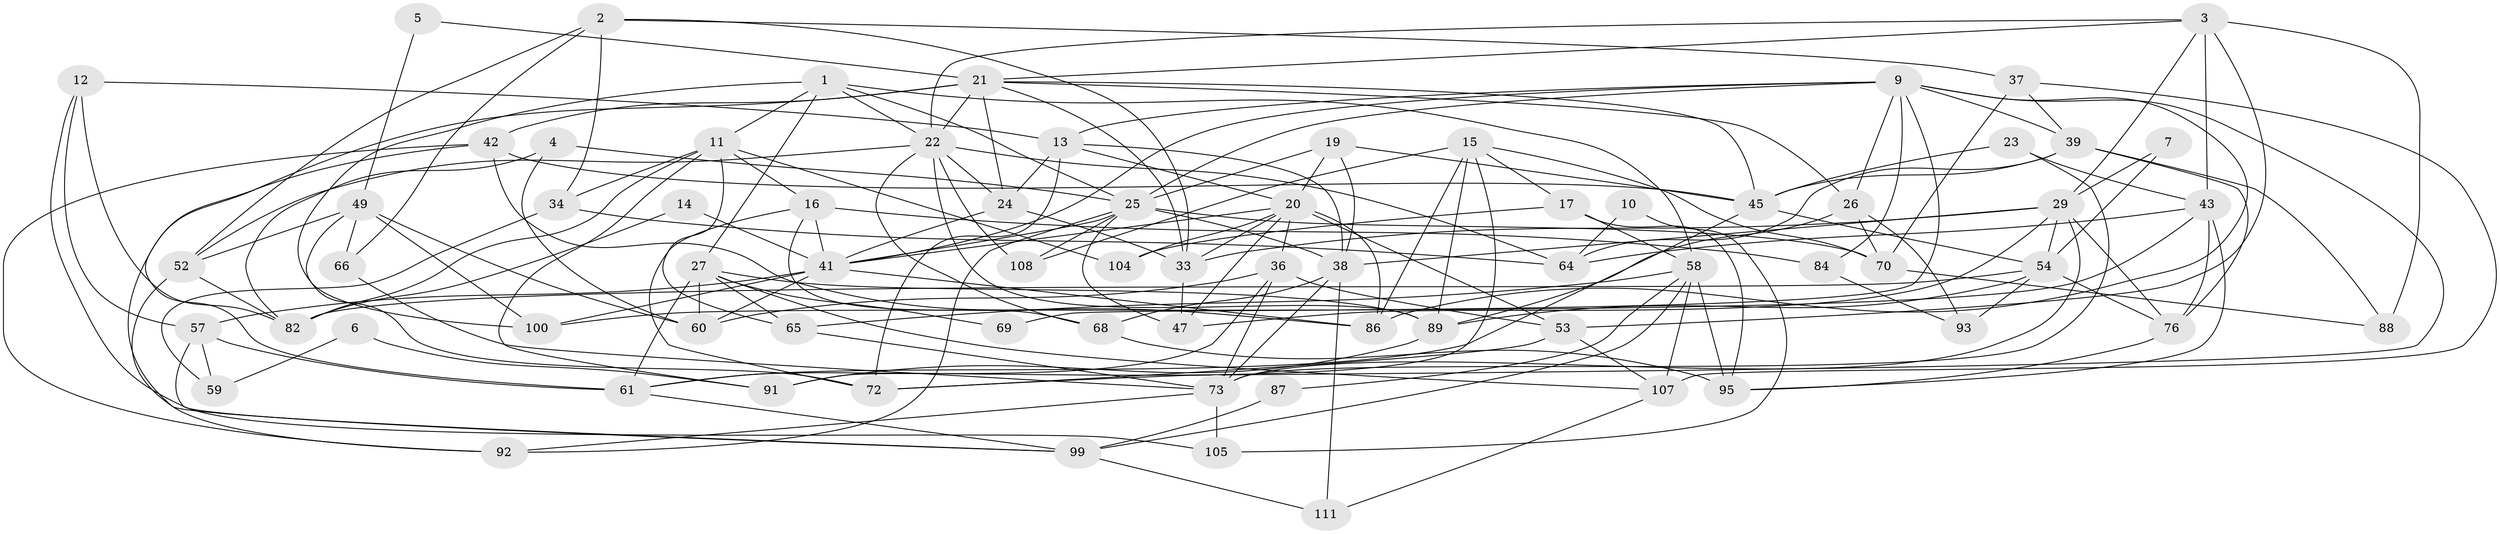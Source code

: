 // original degree distribution, {2: 0.125, 5: 0.25, 3: 0.2857142857142857, 6: 0.08928571428571429, 4: 0.21428571428571427, 7: 0.03571428571428571}
// Generated by graph-tools (version 1.1) at 2025/41/03/06/25 10:41:54]
// undirected, 72 vertices, 181 edges
graph export_dot {
graph [start="1"]
  node [color=gray90,style=filled];
  1 [super="+8"];
  2;
  3 [super="+44"];
  4 [super="+50"];
  5;
  6;
  7;
  9 [super="+98"];
  10;
  11 [super="+101"];
  12;
  13 [super="+35"];
  14;
  15 [super="+112"];
  16 [super="+18"];
  17;
  19 [super="+30"];
  20 [super="+74"];
  21 [super="+83"];
  22 [super="+28"];
  23;
  24 [super="+78"];
  25 [super="+32"];
  26;
  27 [super="+31"];
  29 [super="+85"];
  33 [super="+51"];
  34;
  36 [super="+96"];
  37;
  38 [super="+40"];
  39 [super="+62"];
  41 [super="+81"];
  42 [super="+48"];
  43 [super="+46"];
  45 [super="+55"];
  47 [super="+77"];
  49 [super="+75"];
  52 [super="+71"];
  53 [super="+56"];
  54 [super="+67"];
  57 [super="+94"];
  58 [super="+79"];
  59;
  60;
  61 [super="+63"];
  64 [super="+102"];
  65;
  66;
  68;
  69;
  70 [super="+90"];
  72;
  73 [super="+80"];
  76 [super="+109"];
  82 [super="+97"];
  84;
  86 [super="+110"];
  87;
  88;
  89;
  91;
  92;
  93;
  95 [super="+103"];
  99 [super="+106"];
  100;
  104;
  105;
  107;
  108;
  111;
  1 -- 58;
  1 -- 100;
  1 -- 22;
  1 -- 27;
  1 -- 25;
  1 -- 11;
  2 -- 33;
  2 -- 34;
  2 -- 37;
  2 -- 66;
  2 -- 52;
  3 -- 21;
  3 -- 43;
  3 -- 22;
  3 -- 53;
  3 -- 88;
  3 -- 29;
  4 -- 60;
  4 -- 82;
  4 -- 25;
  5 -- 21;
  5 -- 49;
  6 -- 91;
  6 -- 59;
  7 -- 29;
  7 -- 54;
  9 -- 26;
  9 -- 13;
  9 -- 39;
  9 -- 72;
  9 -- 84;
  9 -- 69;
  9 -- 41;
  9 -- 86;
  9 -- 25;
  10 -- 64;
  10 -- 105;
  11 -- 65;
  11 -- 82;
  11 -- 104;
  11 -- 16 [weight=2];
  11 -- 34;
  11 -- 91;
  12 -- 105;
  12 -- 57;
  12 -- 82;
  12 -- 13;
  13 -- 38;
  13 -- 20;
  13 -- 24;
  13 -- 72;
  14 -- 82;
  14 -- 41;
  15 -- 91;
  15 -- 17;
  15 -- 89;
  15 -- 108;
  15 -- 86;
  15 -- 70;
  16 -- 68;
  16 -- 84;
  16 -- 72;
  16 -- 41;
  17 -- 104;
  17 -- 58;
  17 -- 95;
  19 -- 25;
  19 -- 45;
  19 -- 38;
  19 -- 20;
  20 -- 86;
  20 -- 53;
  20 -- 33;
  20 -- 36;
  20 -- 104;
  20 -- 41;
  20 -- 47;
  21 -- 26;
  21 -- 24;
  21 -- 33;
  21 -- 61;
  21 -- 22;
  21 -- 42;
  21 -- 45;
  22 -- 52;
  22 -- 68;
  22 -- 89;
  22 -- 24 [weight=2];
  22 -- 64;
  22 -- 108;
  23 -- 43;
  23 -- 45;
  23 -- 73;
  24 -- 33;
  24 -- 41;
  25 -- 92;
  25 -- 41;
  25 -- 70;
  25 -- 38;
  25 -- 108;
  25 -- 47;
  26 -- 93;
  26 -- 89;
  26 -- 70;
  27 -- 60;
  27 -- 61;
  27 -- 69;
  27 -- 89;
  27 -- 65;
  27 -- 107;
  29 -- 47;
  29 -- 76;
  29 -- 33;
  29 -- 38;
  29 -- 54;
  29 -- 73;
  33 -- 47;
  34 -- 64;
  34 -- 59;
  36 -- 61;
  36 -- 60;
  36 -- 73;
  36 -- 53;
  37 -- 107;
  37 -- 39;
  37 -- 70;
  38 -- 68;
  38 -- 73;
  38 -- 111;
  39 -- 45;
  39 -- 76;
  39 -- 88;
  39 -- 64;
  41 -- 100;
  41 -- 60;
  41 -- 57;
  41 -- 86;
  42 -- 86 [weight=2];
  42 -- 99;
  42 -- 92;
  42 -- 45;
  43 -- 64;
  43 -- 100;
  43 -- 95;
  43 -- 76;
  45 -- 61;
  45 -- 54;
  49 -- 72;
  49 -- 100;
  49 -- 66;
  49 -- 52;
  49 -- 60;
  52 -- 92;
  52 -- 82;
  53 -- 72;
  53 -- 107;
  54 -- 93;
  54 -- 82;
  54 -- 89;
  54 -- 76;
  57 -- 59;
  57 -- 61;
  57 -- 99;
  58 -- 65;
  58 -- 87;
  58 -- 107;
  58 -- 95;
  58 -- 99;
  61 -- 99;
  65 -- 73;
  66 -- 73;
  68 -- 95;
  70 -- 88;
  73 -- 105;
  73 -- 92;
  76 -- 95;
  84 -- 93;
  87 -- 99;
  89 -- 91;
  99 -- 111;
  107 -- 111;
}
